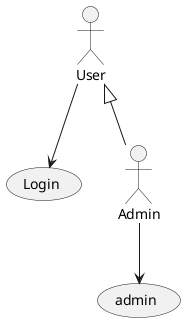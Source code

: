 @startuml exercisea
:User: --> (Use)
"Admin" as Admin
"Login" as (Use)
Admin --> (admin)
User <|-- Admin
@enduml